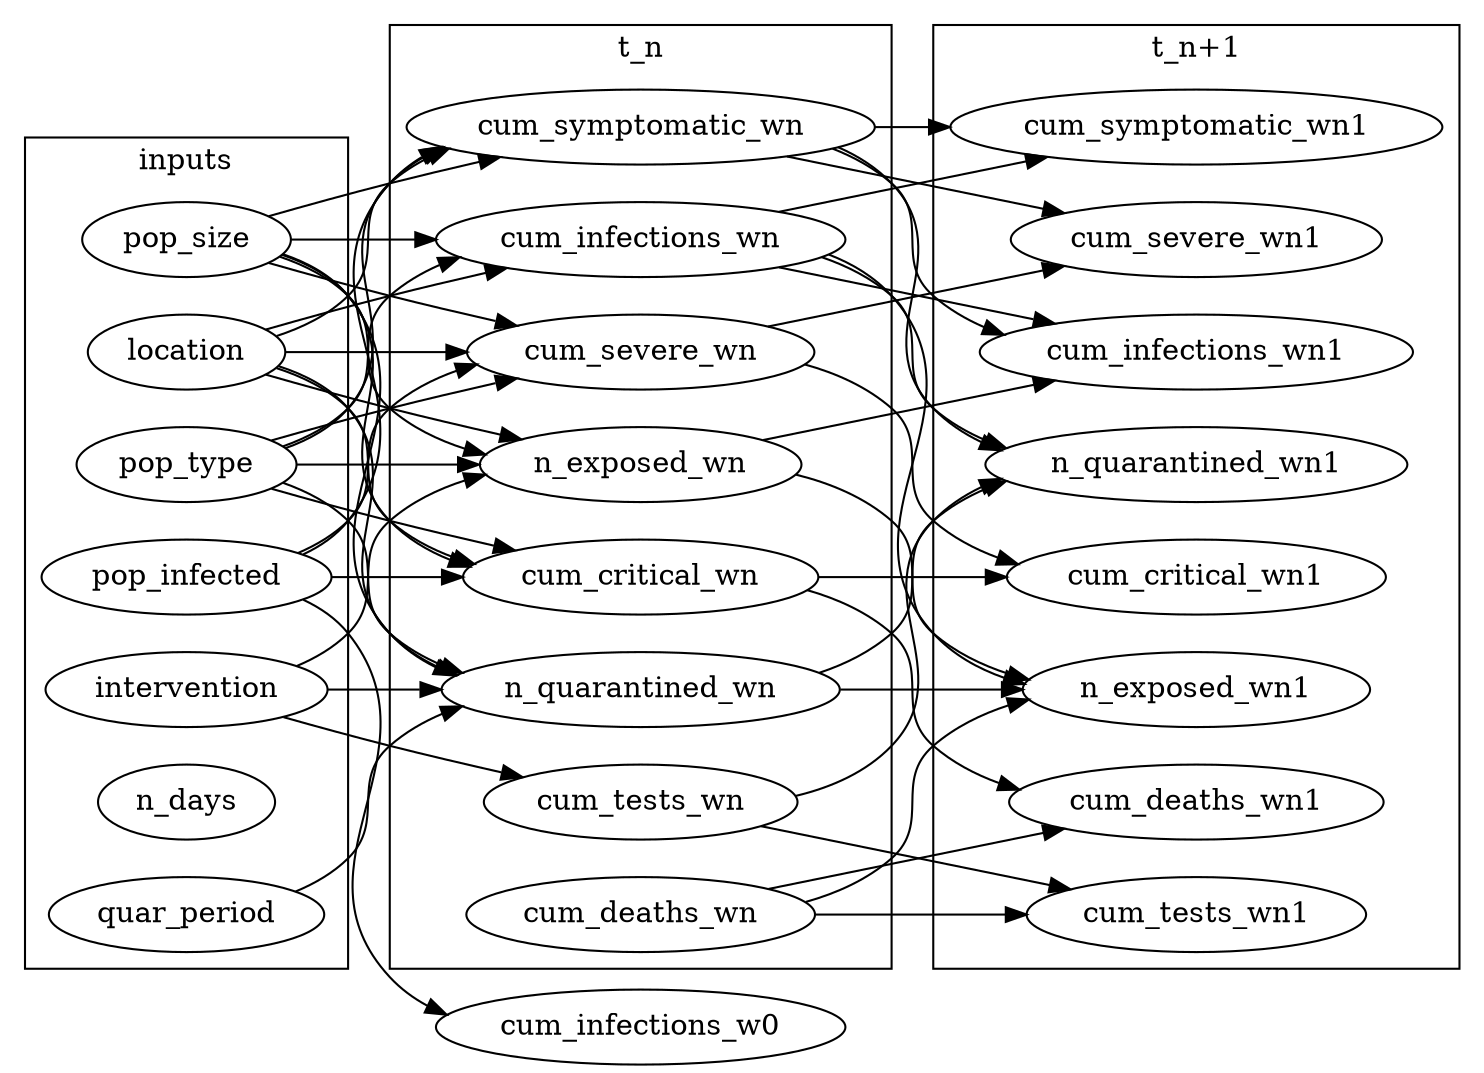 digraph "" {
	graph [newrank=True,
		rankdir=LR
	];
	subgraph cluster_tn {
		graph [label=t_n];
		cum_infections_wn;
		cum_symptomatic_wn;
		cum_severe_wn;
		cum_critical_wn;
		cum_tests_wn;
		cum_deaths_wn;
		n_exposed_wn;
		n_quarantined_wn;
	}
	subgraph cluster_inputs {
		graph [label=inputs];
		quar_period;
		intervention;
		pop_type;
		pop_size;
		pop_infected;
		n_days;
		location;
	}
	subgraph cluster_tn1 {
		graph [label="t_n+1"];
		cum_infections_wn1;
		cum_symptomatic_wn1;
		cum_severe_wn1;
		cum_critical_wn1;
		cum_tests_wn1;
		cum_deaths_wn1;
		n_exposed_wn1;
		n_quarantined_wn1;
	}
	quar_period -> n_quarantined_wn;
	intervention -> cum_tests_wn;
	intervention -> n_exposed_wn;
	intervention -> n_quarantined_wn;
	pop_type -> cum_infections_wn;
	pop_type -> cum_symptomatic_wn;
	pop_type -> cum_severe_wn;
	pop_type -> cum_critical_wn;
	pop_type -> n_exposed_wn;
	pop_type -> n_quarantined_wn;
	pop_size -> cum_infections_wn;
	pop_size -> cum_symptomatic_wn;
	pop_size -> cum_severe_wn;
	pop_size -> cum_critical_wn;
	pop_size -> n_exposed_wn;
	pop_size -> n_quarantined_wn;
	pop_infected -> cum_symptomatic_wn;
	pop_infected -> cum_severe_wn;
	pop_infected -> cum_critical_wn;
	pop_infected -> cum_infections_w0;
	location -> cum_infections_wn;
	location -> cum_symptomatic_wn;
	location -> cum_severe_wn;
	location -> cum_critical_wn;
	location -> n_exposed_wn;
	location -> n_quarantined_wn;
	cum_infections_wn -> cum_infections_wn1;
	cum_infections_wn -> cum_symptomatic_wn1;
	cum_infections_wn -> n_exposed_wn1;
	cum_infections_wn -> n_quarantined_wn1;
	cum_symptomatic_wn -> cum_infections_wn1;
	cum_symptomatic_wn -> cum_symptomatic_wn1;
	cum_symptomatic_wn -> cum_severe_wn1;
	cum_symptomatic_wn -> n_quarantined_wn1;
	cum_severe_wn -> cum_severe_wn1;
	cum_severe_wn -> cum_critical_wn1;
	cum_critical_wn -> cum_critical_wn1;
	cum_critical_wn -> cum_deaths_wn1;
	cum_tests_wn -> cum_tests_wn1;
	cum_tests_wn -> n_quarantined_wn1;
	cum_deaths_wn -> cum_tests_wn1;
	cum_deaths_wn -> cum_deaths_wn1;
	cum_deaths_wn -> n_exposed_wn1;
	n_exposed_wn -> cum_infections_wn1;
	n_exposed_wn -> n_exposed_wn1;
	n_quarantined_wn -> n_exposed_wn1;
	n_quarantined_wn -> n_quarantined_wn1;
}
